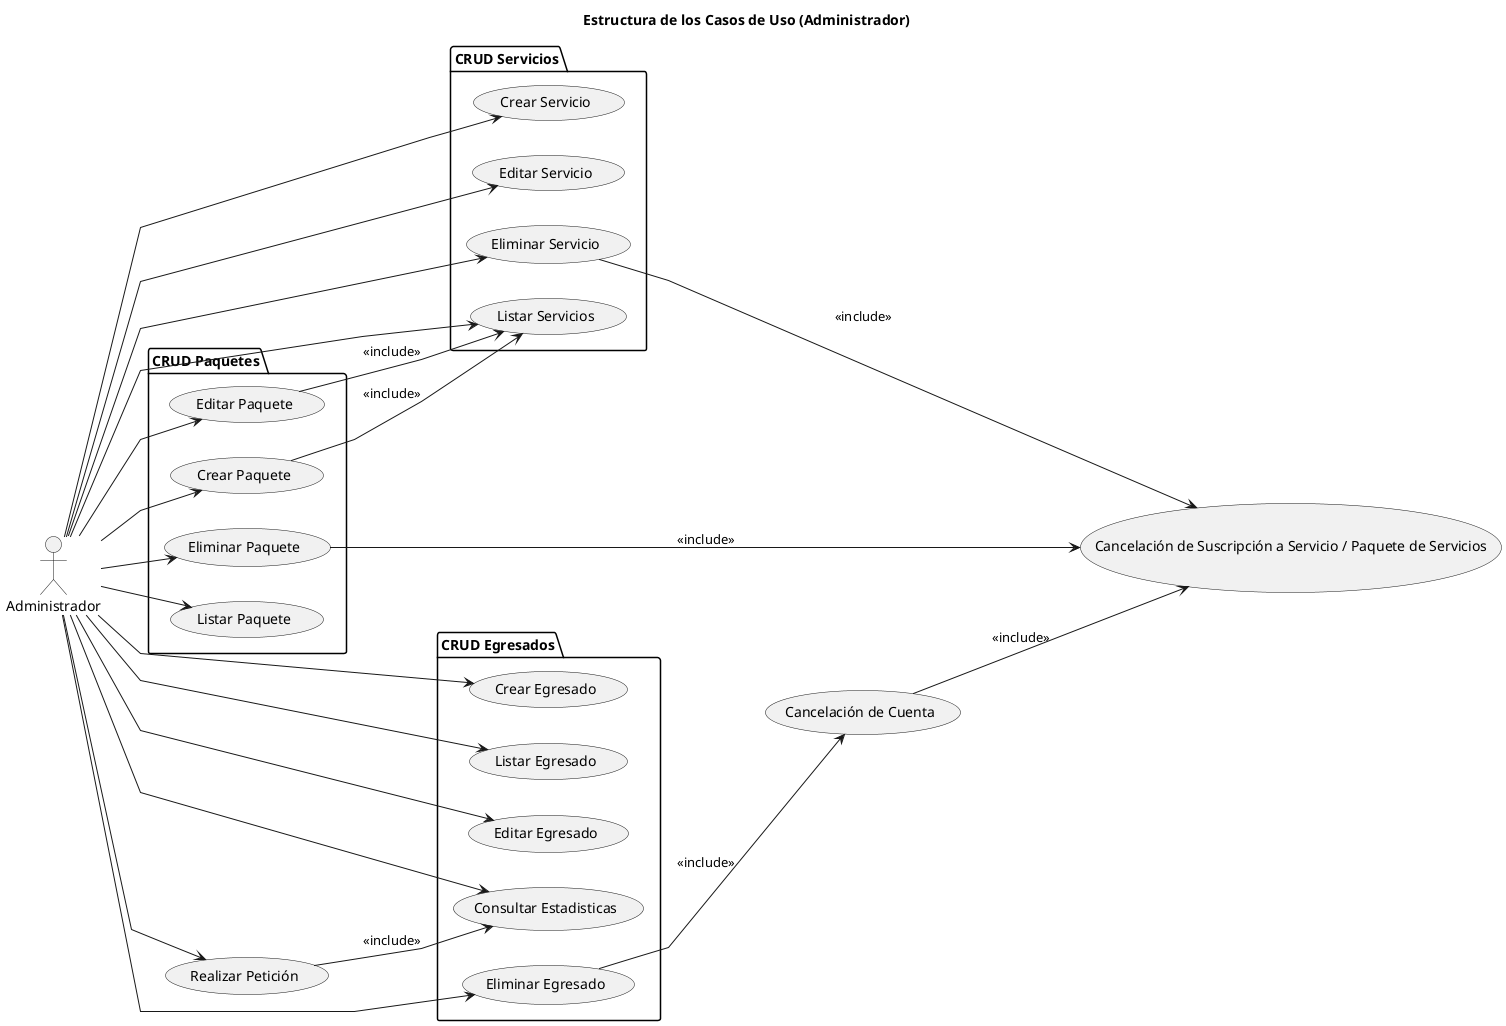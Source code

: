 @startuml Estructura

title Estructura de los Casos de Uso (Administrador)

skinparam {
    NoteBackgroundColor #whiteSmoke
    NoteBorderColor #green
    linetype polyline
}

left to right direction

actor Administrador

folder "CRUD Servicios" as CRUDServicios {
    Administrador --> (Crear Servicio)
    Administrador --> (Listar Servicios)
    Administrador --> (Editar Servicio)
    Administrador --> (Eliminar Servicio)
}

folder "CRUD Egresados" as CRUDEgresados {
    Administrador --> (Crear Egresado)
    Administrador --> (Listar Egresado)
    Administrador --> (Editar Egresado)
    Administrador --> (Eliminar Egresado)
    Administrador --> (Consultar Estadisticas)
}

folder "CRUD Paquetes" as CRUDPaquetes {
    Administrador --> (Crear Paquete)
    Administrador --> (Listar Paquete)
    Administrador --> (Editar Paquete)
    Administrador --> (Eliminar Paquete)
}

Administrador --> (Realizar Petición)
(Realizar Petición) --> (Consultar Estadisticas) : <<include>>
(Eliminar Egresado) --> (Cancelación de Cuenta) : <<include>>
(Cancelación de Cuenta) --> (Cancelación de Suscripción a Servicio / Paquete de Servicios) : <<include>>
(Eliminar Paquete) --> (Cancelación de Suscripción a Servicio / Paquete de Servicios) : <<include>>
(Editar Paquete) --> (Listar Servicios) : <<include>>
(Crear Paquete) --> (Listar Servicios) : <<include>>
(Eliminar Servicio) --> (Cancelación de Suscripción a Servicio / Paquete de Servicios) : <<include>>

@enduml